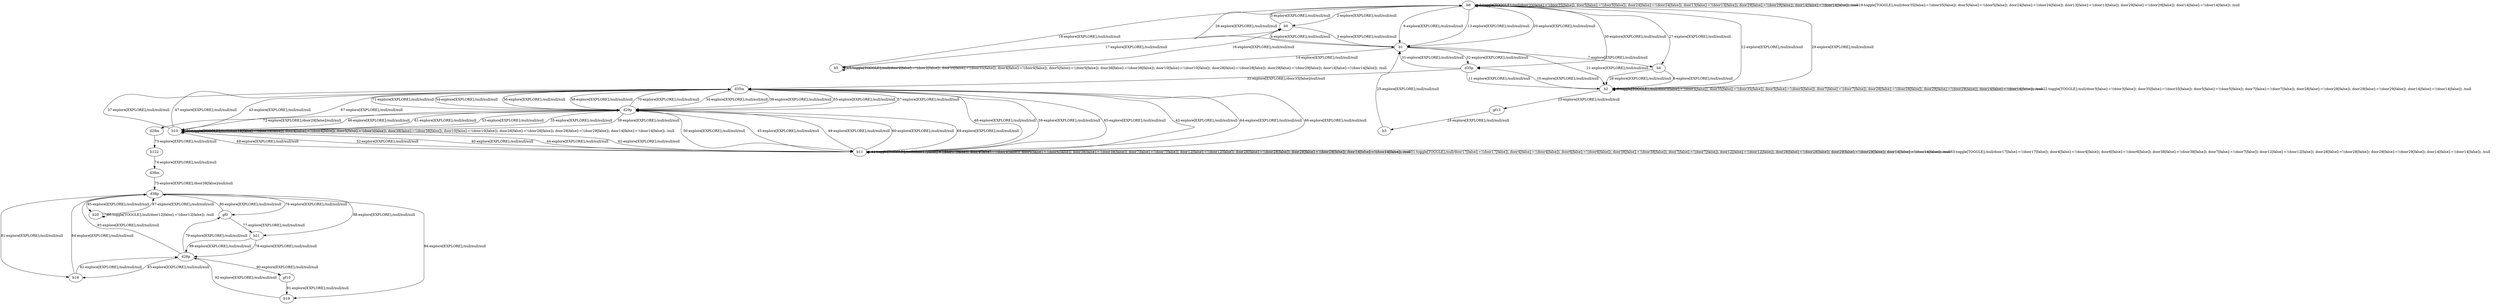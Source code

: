 # Total number of goals covered by this test: 1
# d28p --> d38p

digraph g {
"b6" -> "b6" [label = "1-toggle[TOGGLE];/null/door35[false]:=!(door35[false]); door5[false]:=!(door5[false]); door24[false]:=!(door24[false]); door13[false]:=!(door13[false]); door29[false]:=!(door29[false]); door14[false]:=!(door14[false]); /null"];
"b6" -> "b0" [label = "2-explore[EXPLORE];/null/null/null"];
"b0" -> "b1" [label = "3-explore[EXPLORE];/null/null/null"];
"b1" -> "b0" [label = "4-explore[EXPLORE];/null/null/null"];
"b0" -> "b6" [label = "5-explore[EXPLORE];/null/null/null"];
"b6" -> "b1" [label = "6-explore[EXPLORE];/null/null/null"];
"b1" -> "b4" [label = "7-explore[EXPLORE];/null/null/null"];
"b4" -> "b2" [label = "8-explore[EXPLORE];/null/null/null"];
"b2" -> "b2" [label = "9-toggle[TOGGLE];/null/door3[false]:=!(door3[false]); door35[false]:=!(door35[false]); door5[false]:=!(door5[false]); door7[false]:=!(door7[false]); door28[false]:=!(door28[false]); door29[false]:=!(door29[false]); door14[false]:=!(door14[false]); /null"];
"b2" -> "d35p" [label = "10-explore[EXPLORE];/null/null/null"];
"d35p" -> "b2" [label = "11-explore[EXPLORE];/null/null/null"];
"b2" -> "b6" [label = "12-explore[EXPLORE];/null/null/null"];
"b6" -> "b1" [label = "13-explore[EXPLORE];/null/null/null"];
"b1" -> "b5" [label = "14-explore[EXPLORE];/null/null/null"];
"b5" -> "b5" [label = "15-toggle[TOGGLE];/null/door2[false]:=!(door2[false]); door35[false]:=!(door35[false]); door4[false]:=!(door4[false]); door5[false]:=!(door5[false]); door38[false]:=!(door38[false]); door10[false]:=!(door10[false]); door28[false]:=!(door28[false]); door29[false]:=!(door29[false]); door14[false]:=!(door14[false]); /null"];
"b5" -> "b0" [label = "16-explore[EXPLORE];/null/null/null"];
"b0" -> "b5" [label = "17-explore[EXPLORE];/null/null/null"];
"b5" -> "b6" [label = "18-explore[EXPLORE];/null/null/null"];
"b6" -> "b6" [label = "19-toggle[TOGGLE];/null/door35[false]:=!(door35[false]); door5[false]:=!(door5[false]); door24[false]:=!(door24[false]); door13[false]:=!(door13[false]); door29[false]:=!(door29[false]); door14[false]:=!(door14[false]); /null"];
"b6" -> "b1" [label = "20-explore[EXPLORE];/null/null/null"];
"b1" -> "b2" [label = "21-explore[EXPLORE];/null/null/null"];
"b2" -> "b2" [label = "22-toggle[TOGGLE];/null/door3[false]:=!(door3[false]); door35[false]:=!(door35[false]); door5[false]:=!(door5[false]); door7[false]:=!(door7[false]); door28[false]:=!(door28[false]); door29[false]:=!(door29[false]); door14[false]:=!(door14[false]); /null"];
"b2" -> "gf13" [label = "23-explore[EXPLORE];/null/null/null"];
"gf13" -> "b3" [label = "24-explore[EXPLORE];/null/null/null"];
"b3" -> "b1" [label = "25-explore[EXPLORE];/null/null/null"];
"b1" -> "b6" [label = "26-explore[EXPLORE];/null/null/null"];
"b6" -> "b4" [label = "27-explore[EXPLORE];/null/null/null"];
"b4" -> "b2" [label = "28-explore[EXPLORE];/null/null/null"];
"b2" -> "b6" [label = "29-explore[EXPLORE];/null/null/null"];
"b6" -> "d35p" [label = "30-explore[EXPLORE];/null/null/null"];
"d35p" -> "b1" [label = "31-explore[EXPLORE];/null/null/null"];
"b1" -> "d35p" [label = "32-explore[EXPLORE];/null/null/null"];
"d35p" -> "d35m" [label = "33-explore[EXPLORE];/door35[false]/null/null"];
"d35m" -> "d29p" [label = "34-explore[EXPLORE];/null/null/null"];
"d29p" -> "b10" [label = "35-explore[EXPLORE];/null/null/null"];
"b10" -> "b10" [label = "36-toggle[TOGGLE];/null/door19[false]:=!(door19[false]); door4[false]:=!(door4[false]); door5[false]:=!(door5[false]); door38[false]:=!(door38[false]); door10[false]:=!(door10[false]); door28[false]:=!(door28[false]); door29[false]:=!(door29[false]); door14[false]:=!(door14[false]); /null"];
"b10" -> "d35m" [label = "37-explore[EXPLORE];/null/null/null"];
"d35m" -> "d29p" [label = "38-explore[EXPLORE];/null/null/null"];
"d29p" -> "b10" [label = "39-explore[EXPLORE];/null/null/null"];
"b10" -> "b11" [label = "40-explore[EXPLORE];/null/null/null"];
"b11" -> "b11" [label = "41-toggle[TOGGLE];/null/door17[false]:=!(door17[false]); door4[false]:=!(door4[false]); door6[false]:=!(door6[false]); door38[false]:=!(door38[false]); door7[false]:=!(door7[false]); door12[false]:=!(door12[false]); door28[false]:=!(door28[false]); door29[false]:=!(door29[false]); door14[false]:=!(door14[false]); /null"];
"b11" -> "d35m" [label = "42-explore[EXPLORE];/null/null/null"];
"d35m" -> "b10" [label = "43-explore[EXPLORE];/null/null/null"];
"b10" -> "b11" [label = "44-explore[EXPLORE];/null/null/null"];
"b11" -> "d29p" [label = "45-explore[EXPLORE];/null/null/null"];
"d29p" -> "b10" [label = "46-explore[EXPLORE];/null/null/null"];
"b10" -> "d35m" [label = "47-explore[EXPLORE];/null/null/null"];
"d35m" -> "b11" [label = "48-explore[EXPLORE];/null/null/null"];
"b11" -> "d29p" [label = "49-explore[EXPLORE];/null/null/null"];
"d29p" -> "b11" [label = "50-explore[EXPLORE];/null/null/null"];
"b11" -> "b11" [label = "51-toggle[TOGGLE];/null/door17[false]:=!(door17[false]); door4[false]:=!(door4[false]); door6[false]:=!(door6[false]); door38[false]:=!(door38[false]); door7[false]:=!(door7[false]); door12[false]:=!(door12[false]); door28[false]:=!(door28[false]); door29[false]:=!(door29[false]); door14[false]:=!(door14[false]); /null"];
"b11" -> "b10" [label = "52-explore[EXPLORE];/null/null/null"];
"b10" -> "d29p" [label = "53-explore[EXPLORE];/null/null/null"];
"d29p" -> "d35m" [label = "54-explore[EXPLORE];/null/null/null"];
"d35m" -> "d29p" [label = "55-explore[EXPLORE];/null/null/null"];
"d29p" -> "d35m" [label = "56-explore[EXPLORE];/null/null/null"];
"d35m" -> "d29p" [label = "57-explore[EXPLORE];/null/null/null"];
"d29p" -> "d35m" [label = "58-explore[EXPLORE];/null/null/null"];
"d35m" -> "b11" [label = "59-explore[EXPLORE];/null/null/null"];
"b11" -> "d29p" [label = "60-explore[EXPLORE];/null/null/null"];
"d29p" -> "b10" [label = "61-explore[EXPLORE];/null/null/null"];
"b10" -> "b11" [label = "62-explore[EXPLORE];/null/null/null"];
"b11" -> "b11" [label = "63-toggle[TOGGLE];/null/door17[false]:=!(door17[false]); door4[false]:=!(door4[false]); door6[false]:=!(door6[false]); door38[false]:=!(door38[false]); door7[false]:=!(door7[false]); door12[false]:=!(door12[false]); door28[false]:=!(door28[false]); door29[false]:=!(door29[false]); door14[false]:=!(door14[false]); /null"];
"b11" -> "d35m" [label = "64-explore[EXPLORE];/null/null/null"];
"d35m" -> "b11" [label = "65-explore[EXPLORE];/null/null/null"];
"b11" -> "d35m" [label = "66-explore[EXPLORE];/null/null/null"];
"d35m" -> "b10" [label = "67-explore[EXPLORE];/null/null/null"];
"b10" -> "b11" [label = "68-explore[EXPLORE];/null/null/null"];
"b11" -> "d29p" [label = "69-explore[EXPLORE];/null/null/null"];
"d29p" -> "d35m" [label = "70-explore[EXPLORE];/null/null/null"];
"d35m" -> "d29p" [label = "71-explore[EXPLORE];/null/null/null"];
"d29p" -> "d29m" [label = "72-explore[EXPLORE];/door29[false]/null/null"];
"d29m" -> "b122" [label = "73-explore[EXPLORE];/null/null/null"];
"b122" -> "d38m" [label = "74-explore[EXPLORE];/null/null/null"];
"d38m" -> "d38p" [label = "75-explore[EXPLORE];/door38[false]/null/null"];
"d38p" -> "gf0" [label = "76-explore[EXPLORE];/null/null/null"];
"gf0" -> "b21" [label = "77-explore[EXPLORE];/null/null/null"];
"b21" -> "d28p" [label = "78-explore[EXPLORE];/null/null/null"];
"d28p" -> "gf0" [label = "79-explore[EXPLORE];/null/null/null"];
"gf0" -> "d38p" [label = "80-explore[EXPLORE];/null/null/null"];
"d38p" -> "b18" [label = "81-explore[EXPLORE];/null/null/null"];
"b18" -> "d28p" [label = "82-explore[EXPLORE];/null/null/null"];
"d28p" -> "b18" [label = "83-explore[EXPLORE];/null/null/null"];
"b18" -> "d38p" [label = "84-explore[EXPLORE];/null/null/null"];
"d38p" -> "b20" [label = "85-explore[EXPLORE];/null/null/null"];
"b20" -> "b20" [label = "86-toggle[TOGGLE];/null/door12[false]:=!(door12[false]); /null"];
"b20" -> "d38p" [label = "87-explore[EXPLORE];/null/null/null"];
"d38p" -> "b21" [label = "88-explore[EXPLORE];/null/null/null"];
"b21" -> "d28p" [label = "89-explore[EXPLORE];/null/null/null"];
"d28p" -> "gf10" [label = "90-explore[EXPLORE];/null/null/null"];
"gf10" -> "b19" [label = "91-explore[EXPLORE];/null/null/null"];
"b19" -> "d28p" [label = "92-explore[EXPLORE];/null/null/null"];
"d28p" -> "d38p" [label = "93-explore[EXPLORE];/null/null/null"];
"d38p" -> "b19" [label = "94-explore[EXPLORE];/null/null/null"];
}